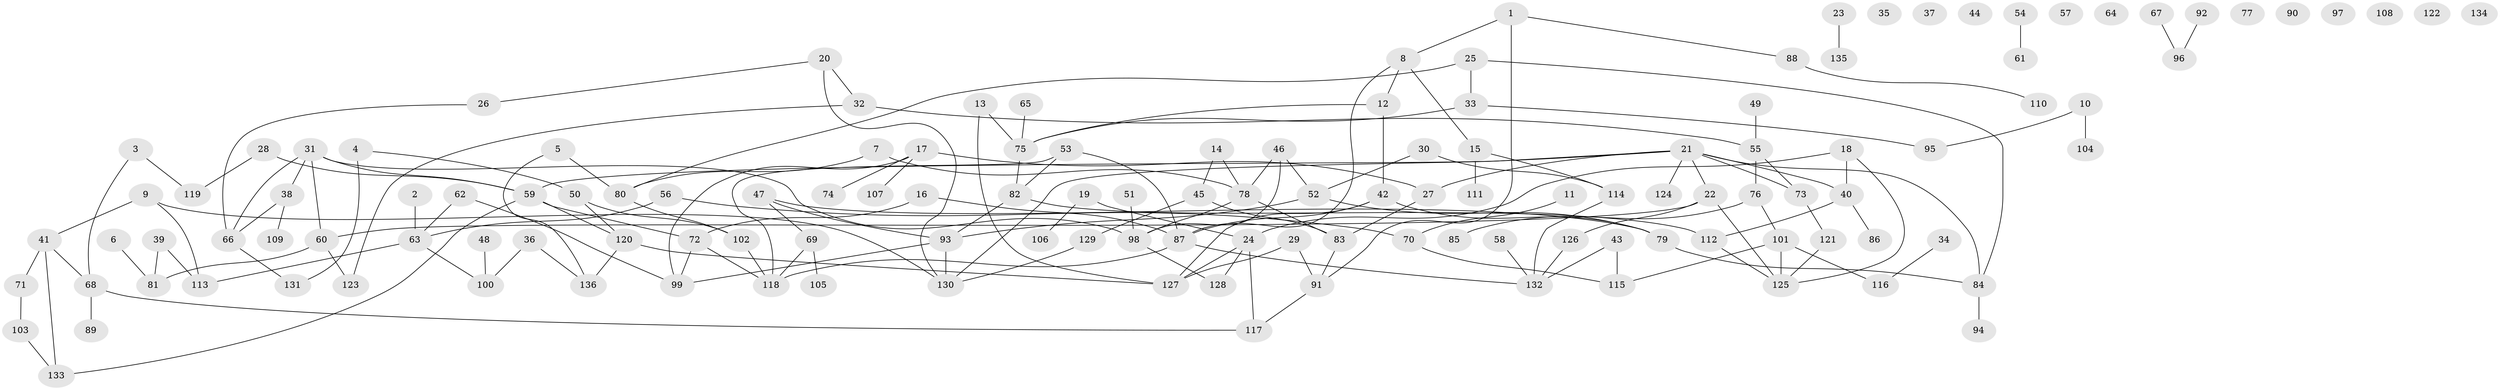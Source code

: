 // coarse degree distribution, {4: 0.14285714285714285, 6: 0.047619047619047616, 1: 0.19047619047619047, 12: 0.023809523809523808, 3: 0.2619047619047619, 5: 0.09523809523809523, 2: 0.21428571428571427, 13: 0.023809523809523808}
// Generated by graph-tools (version 1.1) at 2025/48/03/04/25 22:48:15]
// undirected, 136 vertices, 172 edges
graph export_dot {
  node [color=gray90,style=filled];
  1;
  2;
  3;
  4;
  5;
  6;
  7;
  8;
  9;
  10;
  11;
  12;
  13;
  14;
  15;
  16;
  17;
  18;
  19;
  20;
  21;
  22;
  23;
  24;
  25;
  26;
  27;
  28;
  29;
  30;
  31;
  32;
  33;
  34;
  35;
  36;
  37;
  38;
  39;
  40;
  41;
  42;
  43;
  44;
  45;
  46;
  47;
  48;
  49;
  50;
  51;
  52;
  53;
  54;
  55;
  56;
  57;
  58;
  59;
  60;
  61;
  62;
  63;
  64;
  65;
  66;
  67;
  68;
  69;
  70;
  71;
  72;
  73;
  74;
  75;
  76;
  77;
  78;
  79;
  80;
  81;
  82;
  83;
  84;
  85;
  86;
  87;
  88;
  89;
  90;
  91;
  92;
  93;
  94;
  95;
  96;
  97;
  98;
  99;
  100;
  101;
  102;
  103;
  104;
  105;
  106;
  107;
  108;
  109;
  110;
  111;
  112;
  113;
  114;
  115;
  116;
  117;
  118;
  119;
  120;
  121;
  122;
  123;
  124;
  125;
  126;
  127;
  128;
  129;
  130;
  131;
  132;
  133;
  134;
  135;
  136;
  1 -- 8;
  1 -- 88;
  1 -- 91;
  2 -- 63;
  3 -- 68;
  3 -- 119;
  4 -- 50;
  4 -- 131;
  5 -- 80;
  5 -- 136;
  6 -- 81;
  7 -- 78;
  7 -- 80;
  8 -- 12;
  8 -- 15;
  8 -- 87;
  9 -- 41;
  9 -- 113;
  9 -- 130;
  10 -- 95;
  10 -- 104;
  11 -- 70;
  12 -- 42;
  12 -- 75;
  13 -- 75;
  13 -- 127;
  14 -- 45;
  14 -- 78;
  15 -- 111;
  15 -- 114;
  16 -- 72;
  16 -- 87;
  17 -- 27;
  17 -- 74;
  17 -- 99;
  17 -- 107;
  18 -- 24;
  18 -- 40;
  18 -- 125;
  19 -- 24;
  19 -- 106;
  20 -- 26;
  20 -- 32;
  20 -- 130;
  21 -- 22;
  21 -- 27;
  21 -- 40;
  21 -- 59;
  21 -- 73;
  21 -- 84;
  21 -- 124;
  21 -- 130;
  22 -- 60;
  22 -- 125;
  22 -- 126;
  23 -- 135;
  24 -- 117;
  24 -- 127;
  24 -- 128;
  25 -- 33;
  25 -- 80;
  25 -- 84;
  26 -- 66;
  27 -- 83;
  28 -- 59;
  28 -- 119;
  29 -- 91;
  29 -- 127;
  30 -- 52;
  30 -- 114;
  31 -- 38;
  31 -- 59;
  31 -- 60;
  31 -- 66;
  31 -- 98;
  32 -- 55;
  32 -- 123;
  33 -- 75;
  33 -- 95;
  34 -- 116;
  36 -- 100;
  36 -- 136;
  38 -- 66;
  38 -- 109;
  39 -- 81;
  39 -- 113;
  40 -- 86;
  40 -- 112;
  41 -- 68;
  41 -- 71;
  41 -- 133;
  42 -- 79;
  42 -- 87;
  42 -- 127;
  43 -- 115;
  43 -- 132;
  45 -- 83;
  45 -- 129;
  46 -- 52;
  46 -- 78;
  46 -- 98;
  47 -- 69;
  47 -- 79;
  47 -- 93;
  48 -- 100;
  49 -- 55;
  50 -- 102;
  50 -- 120;
  51 -- 98;
  52 -- 79;
  52 -- 93;
  53 -- 82;
  53 -- 87;
  53 -- 118;
  54 -- 61;
  55 -- 73;
  55 -- 76;
  56 -- 63;
  56 -- 70;
  58 -- 132;
  59 -- 72;
  59 -- 120;
  59 -- 133;
  60 -- 81;
  60 -- 123;
  62 -- 63;
  62 -- 99;
  63 -- 100;
  63 -- 113;
  65 -- 75;
  66 -- 131;
  67 -- 96;
  68 -- 89;
  68 -- 117;
  69 -- 105;
  69 -- 118;
  70 -- 115;
  71 -- 103;
  72 -- 99;
  72 -- 118;
  73 -- 121;
  75 -- 82;
  76 -- 85;
  76 -- 101;
  78 -- 83;
  78 -- 98;
  79 -- 84;
  80 -- 102;
  82 -- 93;
  82 -- 112;
  83 -- 91;
  84 -- 94;
  87 -- 118;
  87 -- 132;
  88 -- 110;
  91 -- 117;
  92 -- 96;
  93 -- 99;
  93 -- 130;
  98 -- 128;
  101 -- 115;
  101 -- 116;
  101 -- 125;
  102 -- 118;
  103 -- 133;
  112 -- 125;
  114 -- 132;
  120 -- 127;
  120 -- 136;
  121 -- 125;
  126 -- 132;
  129 -- 130;
}
